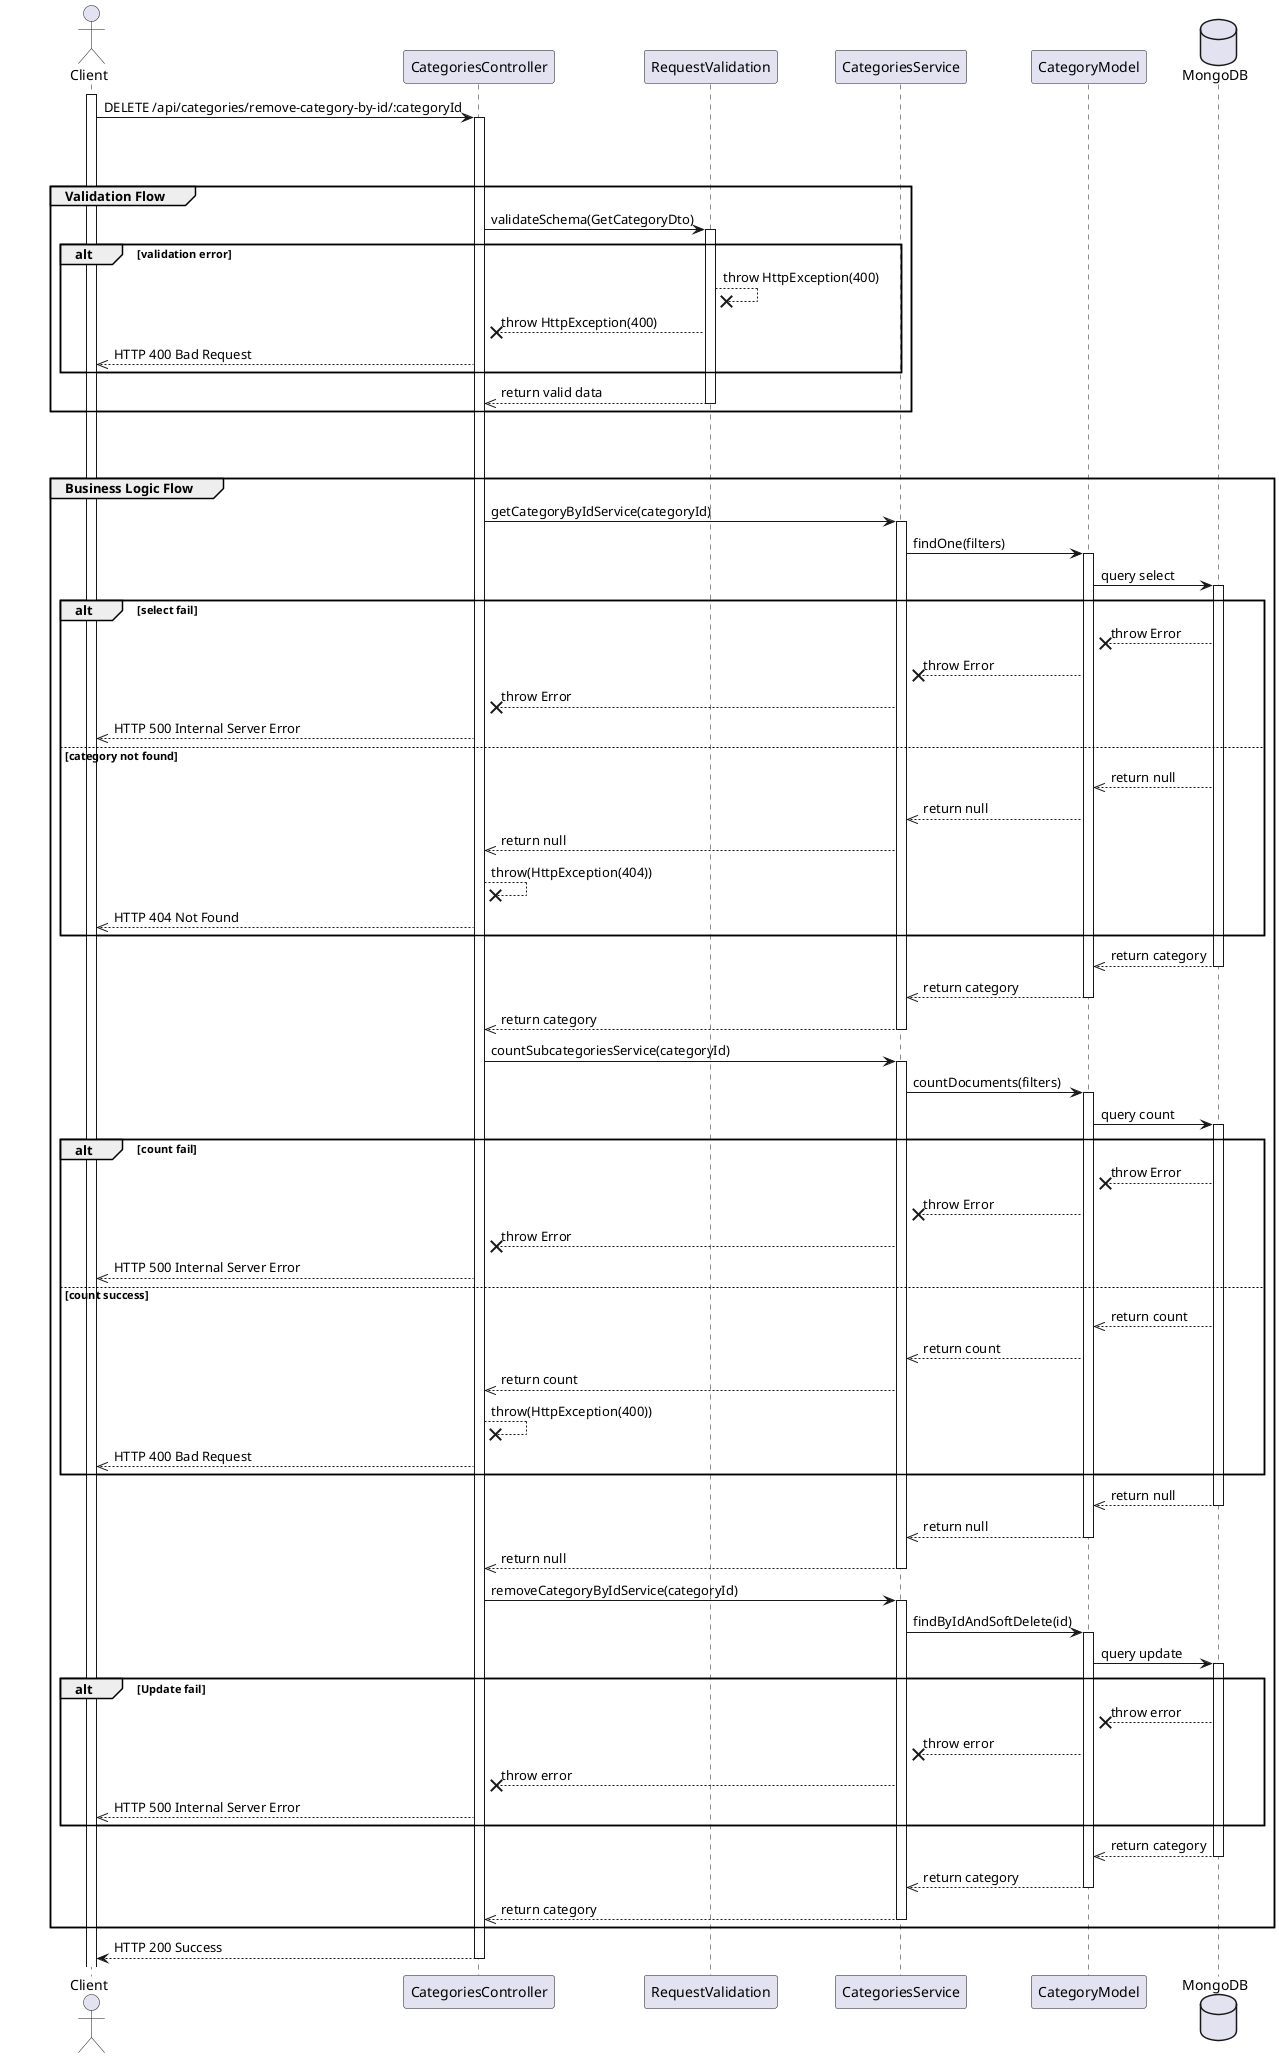 @startuml Remove Category

actor Client


participant CategoriesController
participant RequestValidation
participant CategoriesService
participant CategoryModel

database MongoDB

' Step 1
    activate Client
    Client -> CategoriesController: DELETE /api/categories/remove-category-by-id/:categoryId
    activate CategoriesController

break
break


' Step 4
group Validation Flow
    CategoriesController -> RequestValidation: validateSchema(GetCategoryDto)
    activate RequestValidation
    alt validation error
        RequestValidation --x RequestValidation: throw HttpException(400)
        RequestValidation --x CategoriesController: throw HttpException(400)
        CategoriesController -->> Client: HTTP 400 Bad Request
    end
    RequestValidation -->> CategoriesController: return valid data
    deactivate RequestValidation
end

break
break


' Step 5
group Business Logic Flow
    CategoriesController -> CategoriesService: getCategoryByIdService(categoryId)
    activate CategoriesService
    CategoriesService -> CategoryModel: findOne(filters)
    activate CategoryModel
    CategoryModel -> MongoDB: query select
    activate MongoDB

    alt select fail 
        MongoDB --x CategoryModel: throw Error
        CategoryModel --x CategoriesService: throw Error
        CategoriesService --x CategoriesController: throw Error
        CategoriesController -->> Client: HTTP 500 Internal Server Error
    else category not found
        MongoDB -->> CategoryModel: return null
        CategoryModel -->> CategoriesService: return null
        CategoriesService -->> CategoriesController: return null
        CategoriesController --x CategoriesController: throw(HttpException(404))
        CategoriesController -->> Client: HTTP 404 Not Found
    end

    MongoDB -->> CategoryModel: return category
    deactivate MongoDB
    CategoryModel -->> CategoriesService: return category
    deactivate CategoryModel
    CategoriesService -->> CategoriesController: return category
    deactivate CategoriesService
    CategoriesController -> CategoriesService: countSubcategoriesService(categoryId)
    activate CategoriesService
    CategoriesService -> CategoryModel: countDocuments(filters)
    activate CategoryModel
    CategoryModel -> MongoDB: query count
    activate MongoDB

    alt count fail 
        MongoDB --x CategoryModel: throw Error
        CategoryModel --x CategoriesService: throw Error
        CategoriesService --x CategoriesController: throw Error
        CategoriesController -->> Client: HTTP 500 Internal Server Error
    else count success
        MongoDB -->> CategoryModel: return count
        CategoryModel -->> CategoriesService: return count
        CategoriesService -->> CategoriesController: return count
        CategoriesController --x CategoriesController: throw(HttpException(400))
        CategoriesController -->> Client: HTTP 400 Bad Request

    end
    
    MongoDB -->> CategoryModel: return null
    deactivate MongoDB
    CategoryModel -->> CategoriesService: return null
    deactivate CategoryModel
    CategoriesService -->> CategoriesController: return null
    deactivate CategoriesService
    CategoriesController -> CategoriesService: removeCategoryByIdService(categoryId)
    activate CategoriesService
    CategoriesService -> CategoryModel: findByIdAndSoftDelete(id)
    activate CategoryModel
    CategoryModel -> MongoDB: query update
    activate MongoDB

    alt Update fail
        MongoDB --x CategoryModel: throw error
        CategoryModel --x CategoriesService: throw error
        CategoriesService --x CategoriesController: throw error
        CategoriesController -->> Client: HTTP 500 Internal Server Error
    end

    MongoDB -->> CategoryModel: return category
    deactivate MongoDB
    CategoryModel -->> CategoriesService: return category
    deactivate CategoryModel
    CategoriesService -->> CategoriesController: return category
    deactivate CategoriesService


end


CategoriesController --> Client: HTTP 200 Success
deactivate CategoriesController

@enduml